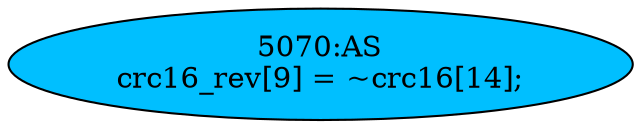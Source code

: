 strict digraph "" {
	node [label="\N"];
	"5070:AS"	 [ast="<pyverilog.vparser.ast.Assign object at 0x7f13b557d250>",
		def_var="['crc16_rev']",
		fillcolor=deepskyblue,
		label="5070:AS
crc16_rev[9] = ~crc16[14];",
		statements="[]",
		style=filled,
		typ=Assign,
		use_var="['crc16']"];
}
